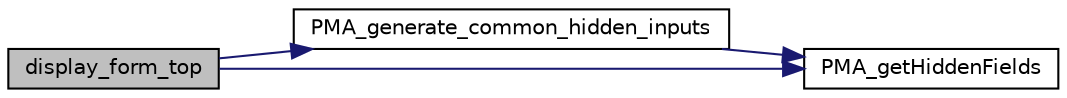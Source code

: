 digraph G
{
  edge [fontname="Helvetica",fontsize="10",labelfontname="Helvetica",labelfontsize="10"];
  node [fontname="Helvetica",fontsize="10",shape=record];
  rankdir="LR";
  Node1 [label="display_form_top",height=0.2,width=0.4,color="black", fillcolor="grey75", style="filled" fontcolor="black"];
  Node1 -> Node2 [color="midnightblue",fontsize="10",style="solid",fontname="Helvetica"];
  Node2 [label="PMA_generate_common_hidden_inputs",height=0.2,width=0.4,color="black", fillcolor="white", style="filled",URL="$url__generating_8lib_8php.html#ad7326a27700edd06dee0217de194756b",tooltip="Generates text with hidden inputs."];
  Node2 -> Node3 [color="midnightblue",fontsize="10",style="solid",fontname="Helvetica"];
  Node3 [label="PMA_getHiddenFields",height=0.2,width=0.4,color="black", fillcolor="white", style="filled",URL="$url__generating_8lib_8php.html#a0db4559ded20b6cc869d37e4d5cc7dad",tooltip="create hidden form fields from array with name =&gt; value"];
  Node1 -> Node3 [color="midnightblue",fontsize="10",style="solid",fontname="Helvetica"];
}
